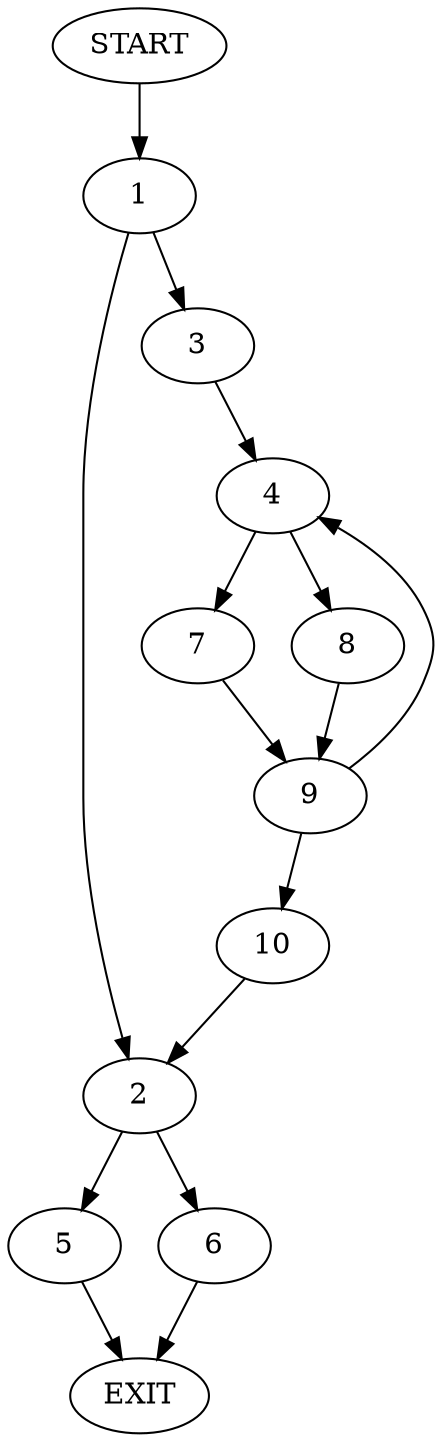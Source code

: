 digraph {
0 [label="START"]
11 [label="EXIT"]
0 -> 1
1 -> 2
1 -> 3
3 -> 4
2 -> 5
2 -> 6
4 -> 7
4 -> 8
8 -> 9
7 -> 9
9 -> 4
9 -> 10
10 -> 2
6 -> 11
5 -> 11
}
